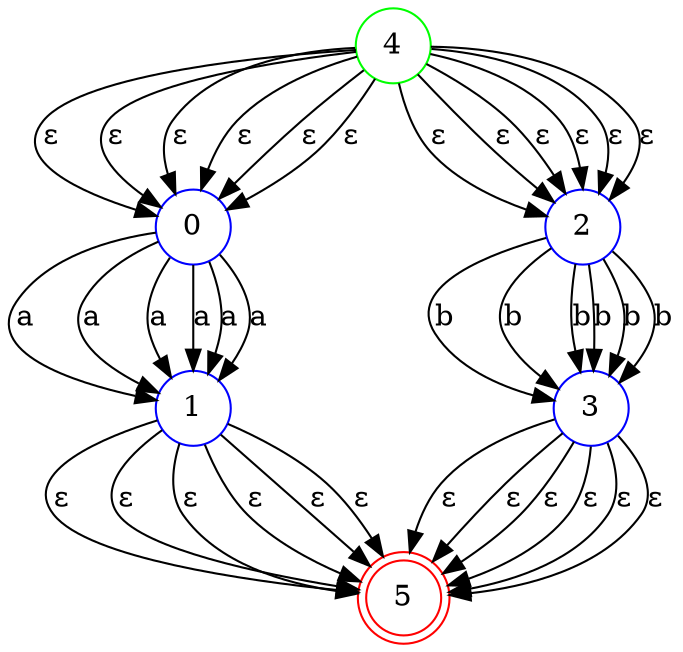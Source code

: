 digraph G {
	0 [shape=circle]
	0 [color=blue shape=circle]
	1 [shape=circle]
	1 [color=blue shape=circle]
	2 [shape=circle]
	2 [color=blue shape=circle]
	3 [shape=circle]
	3 [color=blue shape=circle]
	4 [shape=circle]
	4 [color=green shape=circle]
	5 [shape=circle]
	5 [color=red shape=doublecircle]
	0 -> 1 [label=a]
	0 -> 1 [label=a]
	0 -> 1 [label=a]
	0 -> 1 [label=a]
	0 -> 1 [label=a]
	0 -> 1 [label=a]
	1 -> 5 [label="ε"]
	1 -> 5 [label="ε"]
	1 -> 5 [label="ε"]
	1 -> 5 [label="ε"]
	1 -> 5 [label="ε"]
	1 -> 5 [label="ε"]
	2 -> 3 [label=b]
	2 -> 3 [label=b]
	2 -> 3 [label=b]
	2 -> 3 [label=b]
	2 -> 3 [label=b]
	2 -> 3 [label=b]
	3 -> 5 [label="ε"]
	3 -> 5 [label="ε"]
	3 -> 5 [label="ε"]
	3 -> 5 [label="ε"]
	3 -> 5 [label="ε"]
	3 -> 5 [label="ε"]
	4 -> 0 [label="ε"]
	4 -> 0 [label="ε"]
	4 -> 0 [label="ε"]
	4 -> 0 [label="ε"]
	4 -> 0 [label="ε"]
	4 -> 0 [label="ε"]
	4 -> 2 [label="ε"]
	4 -> 2 [label="ε"]
	4 -> 2 [label="ε"]
	4 -> 2 [label="ε"]
	4 -> 2 [label="ε"]
	4 -> 2 [label="ε"]
}
